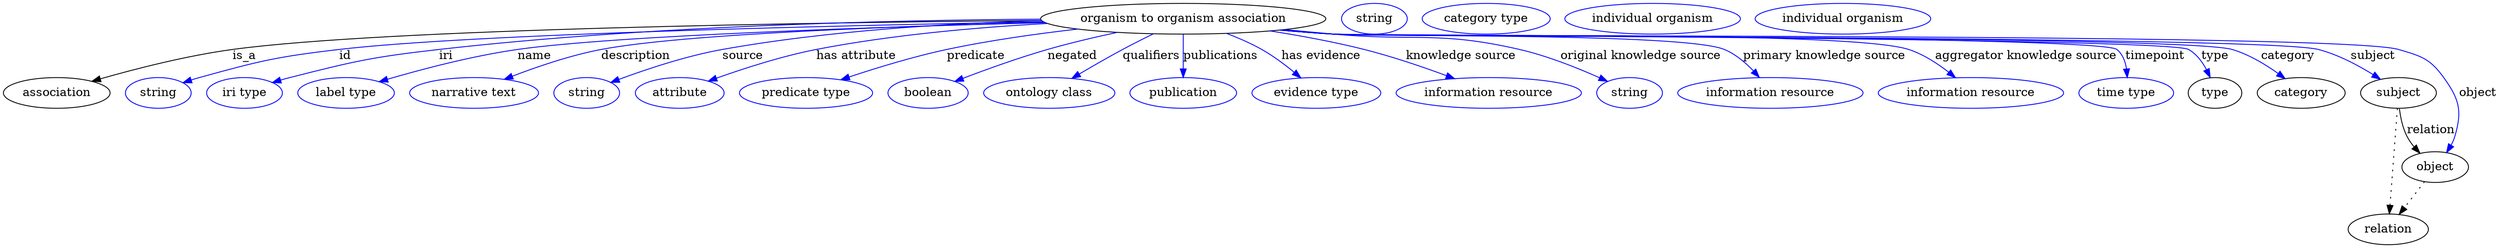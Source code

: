 digraph {
	graph [bb="0,0,2919.4,283"];
	node [label="\N"];
	"organism to organism association"	[height=0.5,
		label="organism to organism association",
		pos="1380.4,265",
		width=4.6399];
	association	[height=0.5,
		pos="62.394,178",
		width=1.7332];
	"organism to organism association" -> association	[label=is_a,
		lp="282.39,221.5",
		pos="e,103.34,191.6 1214.2,262.98 950.04,260.64 445.92,253.07 268.39,229 214.66,221.71 154.53,206.25 113.18,194.44"];
	id	[color=blue,
		height=0.5,
		label=string,
		pos="181.39,178",
		width=1.0652];
	"organism to organism association" -> id	[color=blue,
		label=id,
		lp="400.39,221.5",
		pos="e,210.37,190.01 1216.6,261.43 978.28,257.14 547.72,247.14 393.39,229 319.55,220.32 301.06,215.79 229.39,196 226.28,195.14 223.08,\
194.18 219.89,193.17",
		style=solid];
	iri	[color=blue,
		height=0.5,
		label="iri type",
		pos="282.39,178",
		width=1.2277];
	"organism to organism association" -> iri	[color=blue,
		label=iri,
		lp="518.39,221.5",
		pos="e,315.01,190.16 1213.1,264.51 1037.5,263.35 753.71,256.69 510.39,229 431.75,220.05 412.11,215.46 335.39,196 331.97,195.13 328.43,\
194.16 324.9,193.14",
		style=solid];
	name	[color=blue,
		height=0.5,
		label="label type",
		pos="401.39,178",
		width=1.5707];
	"organism to organism association" -> name	[color=blue,
		label=name,
		lp="622.39,221.5",
		pos="e,440.21,191.15 1218.7,260.43 1026.4,255.54 716.99,245.42 602.39,229 549.56,221.43 490.43,205.83 450.06,194.06",
		style=solid];
	description	[color=blue,
		height=0.5,
		label="narrative text",
		pos="551.39,178",
		width=2.0943];
	"organism to organism association" -> description	[color=blue,
		label=description,
		lp="739.89,221.5",
		pos="e,586.54,193.93 1217.9,260.77 1048.6,256.49 794.97,247.24 699.39,229 663.73,222.19 624.9,208.83 595.96,197.64",
		style=solid];
	source	[color=blue,
		height=0.5,
		label=string,
		pos="683.39,178",
		width=1.0652];
	"organism to organism association" -> source	[color=blue,
		label=source,
		lp="865.39,221.5",
		pos="e,711.66,190.4 1214.4,262.81 1107.2,259.68 965.21,251.13 841.39,229 799.35,221.48 752.95,205.87 721.37,194.08",
		style=solid];
	"has attribute"	[color=blue,
		height=0.5,
		label=attribute,
		pos="791.39,178",
		width=1.4443];
	"organism to organism association" -> "has attribute"	[color=blue,
		label="has attribute",
		lp="998.39,221.5",
		pos="e,824.86,191.85 1221.4,259.42 1140,254.96 1039.8,246.2 951.39,229 910.88,221.12 866.15,206.62 834.3,195.26",
		style=solid];
	predicate	[color=blue,
		height=0.5,
		label="predicate type",
		pos="939.39,178",
		width=2.1665];
	"organism to organism association" -> predicate	[color=blue,
		label=predicate,
		lp="1137.4,221.5",
		pos="e,980,193.49 1256.6,252.91 1208.4,247.41 1153,239.62 1103.4,229 1064.6,220.7 1021.8,207.5 989.62,196.75",
		style=solid];
	negated	[color=blue,
		height=0.5,
		label=boolean,
		pos="1082.4,178",
		width=1.2999];
	"organism to organism association" -> negated	[color=blue,
		label=negated,
		lp="1250.4,221.5",
		pos="e,1113.5,191.48 1302.7,248.98 1276.6,243.4 1247.6,236.56 1221.4,229 1187.8,219.31 1150.6,205.77 1123.1,195.22",
		style=solid];
	qualifiers	[color=blue,
		height=0.5,
		label="ontology class",
		pos="1223.4,178",
		width=2.1304];
	"organism to organism association" -> qualifiers	[color=blue,
		label=qualifiers,
		lp="1342.9,221.5",
		pos="e,1249.9,195.02 1345.5,247.38 1333.9,241.72 1321,235.24 1309.4,229 1292.5,219.92 1274,209.3 1258.6,200.19",
		style=solid];
	publications	[color=blue,
		height=0.5,
		label=publication,
		pos="1380.4,178",
		width=1.7332];
	"organism to organism association" -> publications	[color=blue,
		label=publications,
		lp="1424.4,221.5",
		pos="e,1380.4,196.18 1380.4,246.8 1380.4,235.16 1380.4,219.55 1380.4,206.24",
		style=solid];
	"has evidence"	[color=blue,
		height=0.5,
		label="evidence type",
		pos="1536.4,178",
		width=2.0943];
	"organism to organism association" -> "has evidence"	[color=blue,
		label="has evidence",
		lp="1541.9,221.5",
		pos="e,1518.1,195.69 1431.3,247.74 1445,242.54 1459.6,236.22 1472.4,229 1485.7,221.48 1499.3,211.34 1510.5,202.15",
		style=solid];
	"knowledge source"	[color=blue,
		height=0.5,
		label="information resource",
		pos="1738.4,178",
		width=3.015];
	"organism to organism association" -> "knowledge source"	[color=blue,
		label="knowledge source",
		lp="1705.9,221.5",
		pos="e,1698.3,194.73 1482.2,250.71 1517.4,245.19 1556.9,237.95 1592.4,229 1625,220.77 1660.8,208.57 1688.8,198.28",
		style=solid];
	"original knowledge source"	[color=blue,
		height=0.5,
		label=string,
		pos="1903.4,178",
		width=1.0652];
	"organism to organism association" -> "original knowledge source"	[color=blue,
		label="original knowledge source",
		lp="1916.4,221.5",
		pos="e,1877.4,191.63 1499.2,252.3 1518.3,250.48 1537.9,248.66 1556.4,247 1653.2,238.33 1679.6,250.79 1774.4,229 1807.2,221.46 1842.7,\
207.19 1868.2,195.83",
		style=solid];
	"primary knowledge source"	[color=blue,
		height=0.5,
		label="information resource",
		pos="2068.4,178",
		width=3.015];
	"organism to organism association" -> "primary knowledge source"	[color=blue,
		label="primary knowledge source",
		lp="2131.4,221.5",
		pos="e,2055.4,196.27 1495.8,251.9 1516,250.06 1536.8,248.33 1556.4,247 1607.2,243.55 1967.4,248.51 2014.4,229 2027.4,223.59 2039.3,213.54 \
2048.5,203.86",
		style=solid];
	"aggregator knowledge source"	[color=blue,
		height=0.5,
		label="information resource",
		pos="2303.4,178",
		width=3.015];
	"organism to organism association" -> "aggregator knowledge source"	[color=blue,
		label="aggregator knowledge source",
		lp="2367.9,221.5",
		pos="e,2285.2,195.91 1494.4,251.82 1515,249.95 1536.3,248.24 1556.4,247 1631.2,242.4 2159.1,252.11 2230.4,229 2247.4,223.48 2264.1,212.63 \
2277.1,202.45",
		style=solid];
	timepoint	[color=blue,
		height=0.5,
		label="time type",
		pos="2485.4,178",
		width=1.5346];
	"organism to organism association" -> timepoint	[color=blue,
		label=timepoint,
		lp="2519.4,221.5",
		pos="e,2486.6,196.12 1493.9,251.75 1514.7,249.87 1536.2,248.17 1556.4,247 1581.9,245.52 2454.7,245.17 2474.4,229 2481.1,223.47 2484.3,\
214.84 2485.7,206.29",
		style=solid];
	type	[height=0.5,
		pos="2589.4,178",
		width=0.86659];
	"organism to organism association" -> type	[color=blue,
		label=type,
		lp="2589.4,221.5",
		pos="e,2583.7,196.14 1493.9,251.72 1514.7,249.85 1536.2,248.16 1556.4,247 1584.2,245.41 2534.2,242.76 2558.4,229 2567.6,223.76 2574.5,\
214.53 2579.3,205.42",
		style=solid];
	category	[height=0.5,
		pos="2690.4,178",
		width=1.4263];
	"organism to organism association" -> category	[color=blue,
		label=category,
		lp="2674.9,221.5",
		pos="e,2671.5,194.76 1493.4,251.75 1514.3,249.86 1536,248.16 1556.4,247 1614.8,243.68 2553.2,245.45 2609.4,229 2628.9,223.29 2648.3,211.54 \
2663.3,200.87",
		style=solid];
	subject	[height=0.5,
		pos="2804.4,178",
		width=1.2277];
	"organism to organism association" -> subject	[color=blue,
		label=subject,
		lp="2774.4,221.5",
		pos="e,2783.2,194.06 1493.4,251.72 1514.3,249.84 1536,248.14 1556.4,247 1620.4,243.41 2648.3,245 2710.4,229 2733.3,223.11 2756.7,210.65 \
2774.5,199.64",
		style=solid];
	object	[height=0.5,
		pos="2847.4,91",
		width=1.0832];
	"organism to organism association" -> object	[color=blue,
		label=object,
		lp="2897.4,178",
		pos="e,2860.8,108.09 1493.4,251.7 1514.3,249.82 1536,248.13 1556.4,247 1625.6,243.16 2737.9,248.54 2804.4,229 2831,221.18 2841.2,218.5 \
2857.4,196 2875.7,170.69 2879.3,156.9 2870.4,127 2869.4,123.55 2867.9,120.13 2866.1,116.85",
		style=solid];
	association_type	[color=blue,
		height=0.5,
		label=string,
		pos="1603.4,265",
		width=1.0652];
	association_category	[color=blue,
		height=0.5,
		label="category type",
		pos="1734.4,265",
		width=2.0762];
	subject -> object	[label=relation,
		lp="2842.4,134.5",
		pos="e,2829.5,107.23 2805.5,159.55 2806.7,149.57 2809.2,137.07 2814.4,127 2816.6,122.68 2819.5,118.52 2822.7,114.66"];
	relation	[height=0.5,
		pos="2792.4,18",
		width=1.2999];
	subject -> relation	[pos="e,2793.7,36.188 2803.1,159.79 2801,132.48 2797,78.994 2794.5,46.38",
		style=dotted];
	"organism to organism association_subject"	[color=blue,
		height=0.5,
		label="individual organism",
		pos="1929.4,265",
		width=2.8525];
	object -> relation	[pos="e,2805.2,35.54 2834.9,73.889 2828,64.939 2819.2,53.617 2811.4,43.584",
		style=dotted];
	"organism to organism association_object"	[color=blue,
		height=0.5,
		label="individual organism",
		pos="2152.4,265",
		width=2.8525];
}
